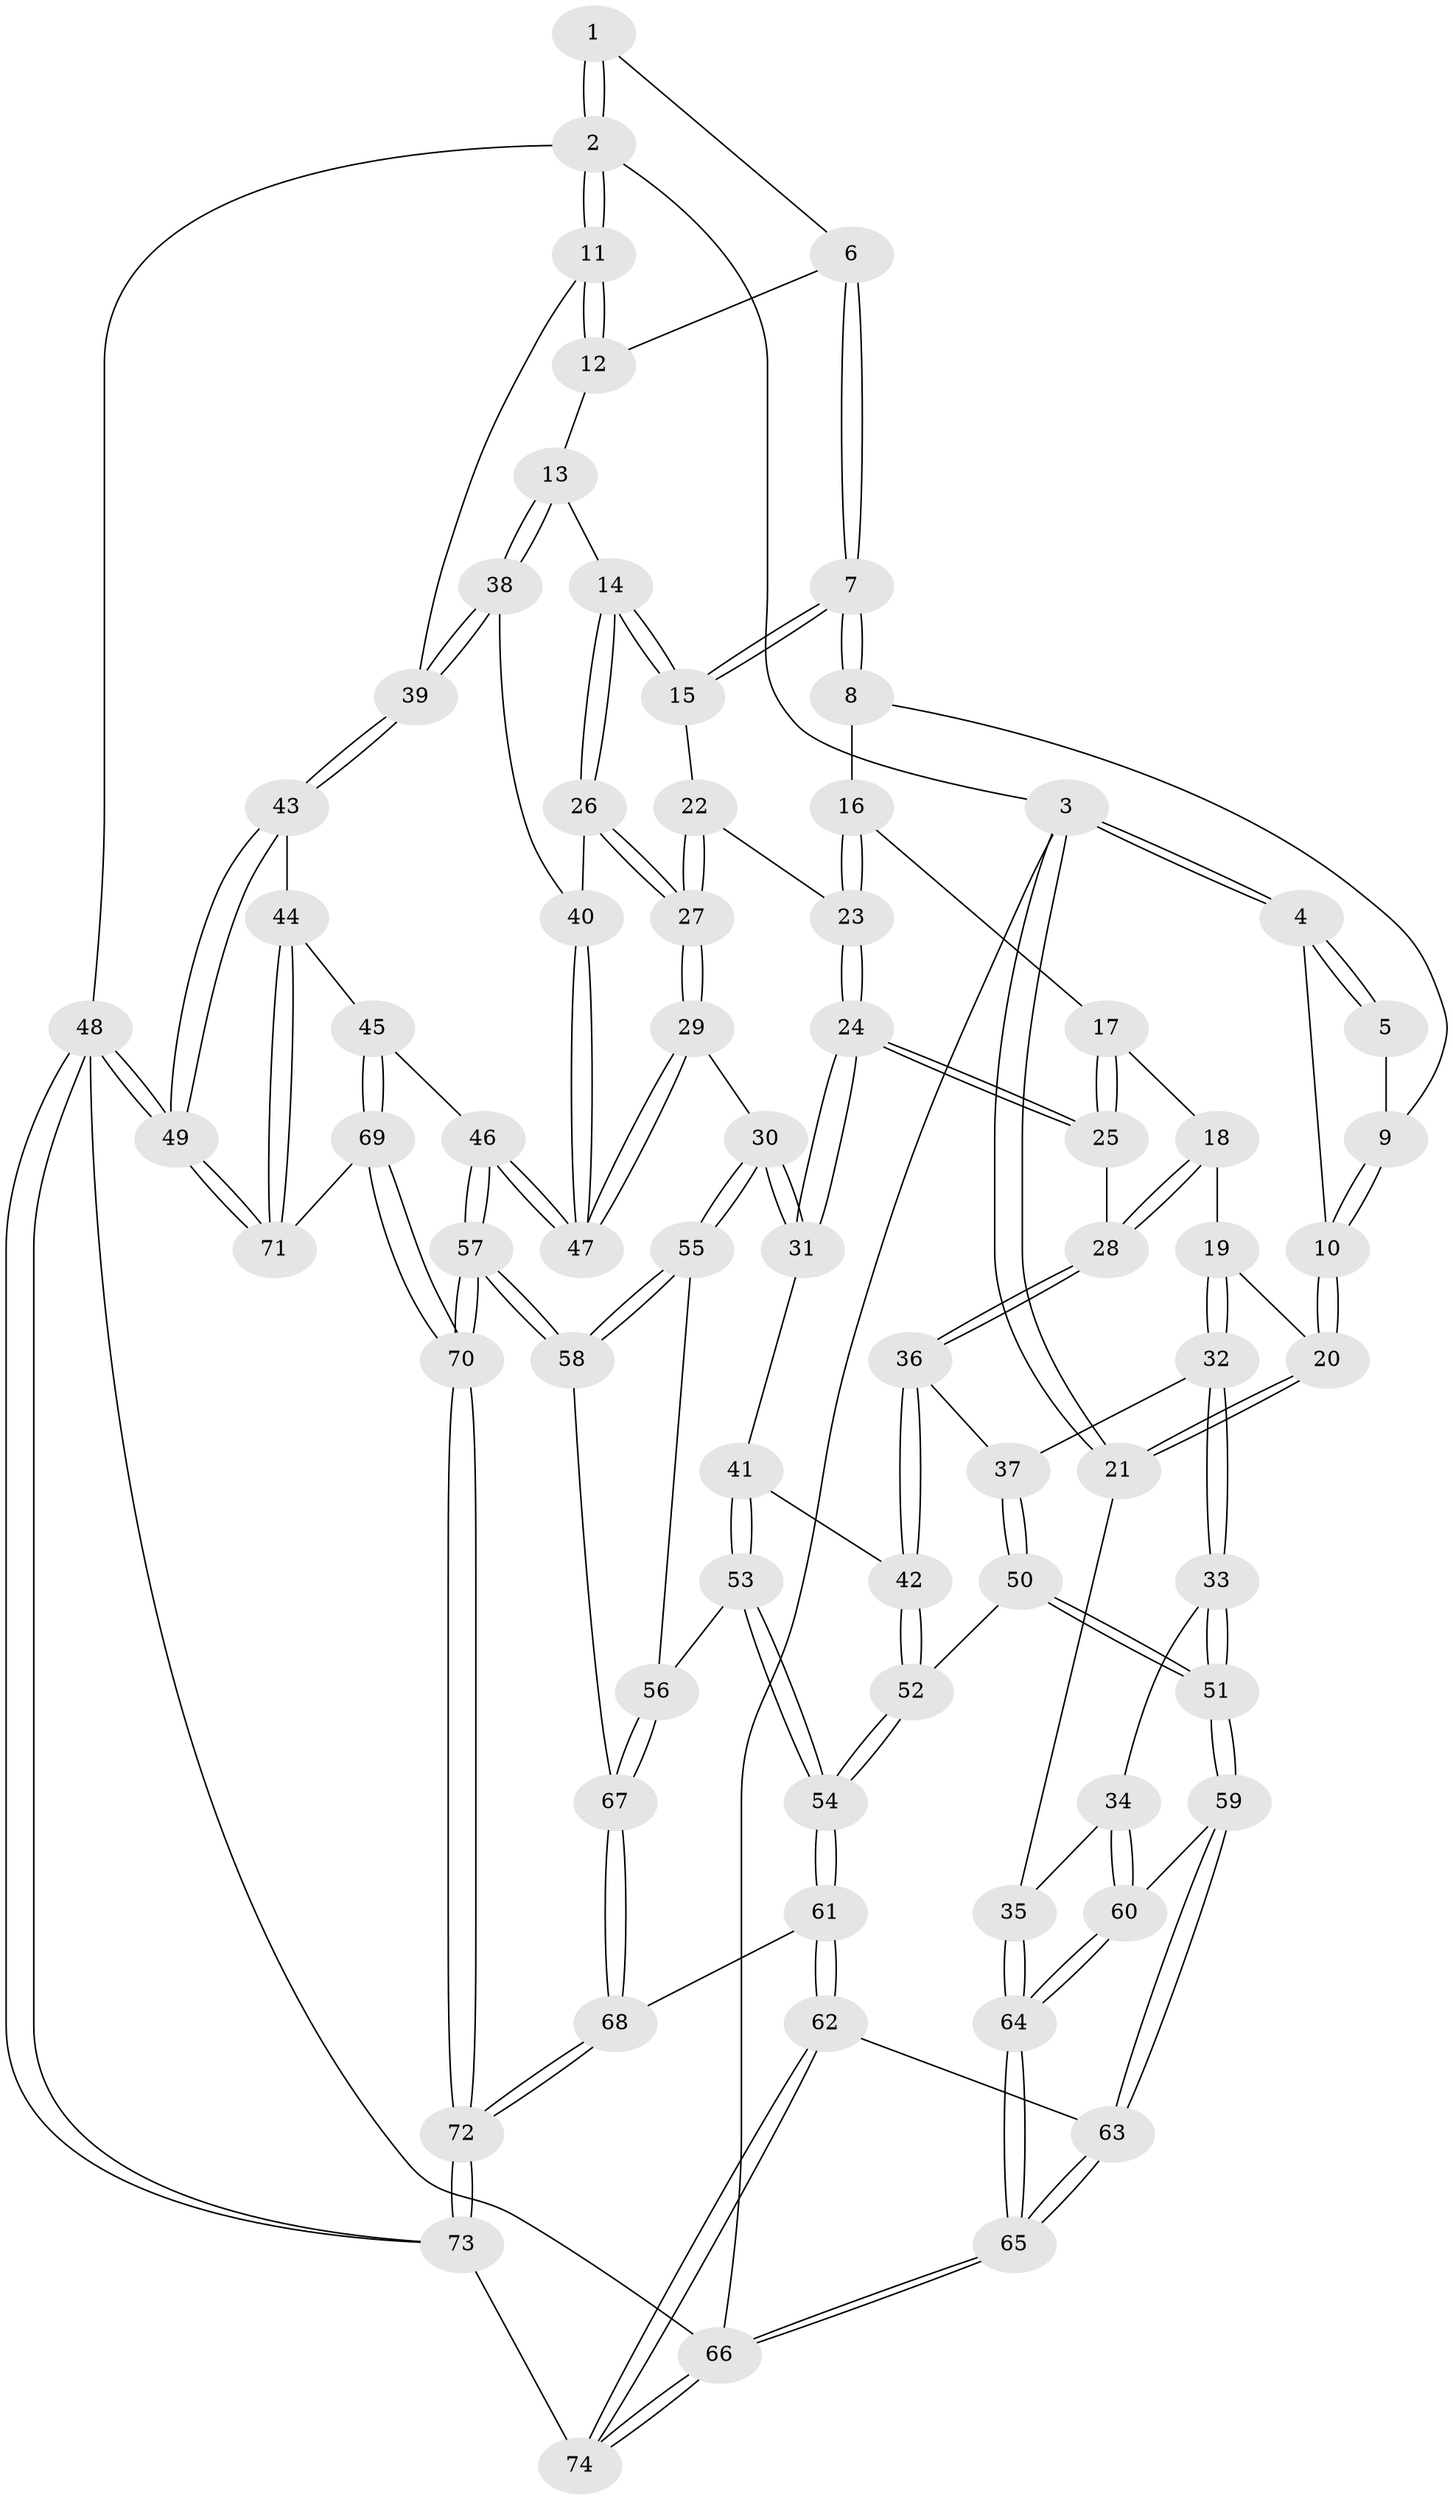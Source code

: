 // Generated by graph-tools (version 1.1) at 2025/03/03/09/25 03:03:13]
// undirected, 74 vertices, 182 edges
graph export_dot {
graph [start="1"]
  node [color=gray90,style=filled];
  1 [pos="+0.7992751803780646+0"];
  2 [pos="+1+0"];
  3 [pos="+0+0"];
  4 [pos="+0+0"];
  5 [pos="+0.36155569679184707+0"];
  6 [pos="+0.6904618663885584+0.052958107617519075"];
  7 [pos="+0.5711923610099331+0.18652761950583133"];
  8 [pos="+0.37617677655955306+0"];
  9 [pos="+0.3577600692269142+0"];
  10 [pos="+0.15210610980292677+0.13913785032993684"];
  11 [pos="+1+0.03645768938518595"];
  12 [pos="+0.7541667702237663+0.12014922044576243"];
  13 [pos="+0.8066956583889189+0.2578465101358887"];
  14 [pos="+0.757215609864378+0.27318331284569347"];
  15 [pos="+0.5712303242973705+0.18768264116105435"];
  16 [pos="+0.342907579173728+0.19745560006160795"];
  17 [pos="+0.3006316492608334+0.2362389327961549"];
  18 [pos="+0.18399738747526198+0.24211921301675704"];
  19 [pos="+0.1668012776892857+0.23595073892659454"];
  20 [pos="+0.13261998196582678+0.19659813607329005"];
  21 [pos="+0+0.2345107615946267"];
  22 [pos="+0.5438292639759039+0.22962315399433442"];
  23 [pos="+0.509456254630155+0.2520512619689998"];
  24 [pos="+0.4204942630356571+0.38290687975522214"];
  25 [pos="+0.37987311026585346+0.35778347203576544"];
  26 [pos="+0.6937277559079814+0.4279820268126876"];
  27 [pos="+0.659902897042708+0.48093724825474676"];
  28 [pos="+0.2563600522030479+0.36551110888859817"];
  29 [pos="+0.6518123621379934+0.5225254037244826"];
  30 [pos="+0.6382758834616089+0.5283446333700023"];
  31 [pos="+0.4330601416457112+0.4841526030759865"];
  32 [pos="+0.11412128773162128+0.4323825745973409"];
  33 [pos="+0+0.4996132076579611"];
  34 [pos="+0+0.4848797893748193"];
  35 [pos="+0+0.4749984711848877"];
  36 [pos="+0.22494280776586756+0.46586120330899594"];
  37 [pos="+0.22222358578148238+0.466465146760689"];
  38 [pos="+0.9302608811592482+0.25962756663389436"];
  39 [pos="+1+0.1152421559673609"];
  40 [pos="+0.884430503382902+0.38488540576514974"];
  41 [pos="+0.3978005511565482+0.5142114573493946"];
  42 [pos="+0.3689068859016822+0.5152216402844181"];
  43 [pos="+1+0.6788659798017167"];
  44 [pos="+0.9381646501904954+0.644291364158627"];
  45 [pos="+0.9113321839307442+0.6386576655293285"];
  46 [pos="+0.8643672868986951+0.6163814421611303"];
  47 [pos="+0.8571536304665609+0.6090920956482211"];
  48 [pos="+1+1"];
  49 [pos="+1+1"];
  50 [pos="+0.1688138807016566+0.6374722859070582"];
  51 [pos="+0.12795725302788075+0.6458577770380418"];
  52 [pos="+0.2097707724771685+0.6477951754501884"];
  53 [pos="+0.39684679611916546+0.6986853809529652"];
  54 [pos="+0.3307165357061161+0.7647891578567919"];
  55 [pos="+0.5934591692067877+0.6554390358037924"];
  56 [pos="+0.5150923779811855+0.7183475143739357"];
  57 [pos="+0.6863915228058979+0.7995112778324468"];
  58 [pos="+0.6816826530690238+0.7967512346106356"];
  59 [pos="+0.09466629309620808+0.7486062251815764"];
  60 [pos="+0.056659275908946476+0.7467388338788882"];
  61 [pos="+0.32691599069385013+0.7853404550805334"];
  62 [pos="+0.22723431036209896+0.8966634550463684"];
  63 [pos="+0.1267993281867024+0.8436155170130836"];
  64 [pos="+0+0.7500633929266499"];
  65 [pos="+0+1"];
  66 [pos="+0+1"];
  67 [pos="+0.5370823660986515+0.8105142181022686"];
  68 [pos="+0.4994403370557052+0.901941548088676"];
  69 [pos="+0.7871622537214397+0.8970763423725783"];
  70 [pos="+0.7170916144945618+0.9037665427535163"];
  71 [pos="+0.850255882404154+0.9226692379673581"];
  72 [pos="+0.5598364325460847+1"];
  73 [pos="+0.5451659604392496+1"];
  74 [pos="+0.27841859013867293+1"];
  1 -- 2;
  1 -- 2;
  1 -- 6;
  2 -- 3;
  2 -- 11;
  2 -- 11;
  2 -- 48;
  3 -- 4;
  3 -- 4;
  3 -- 21;
  3 -- 21;
  3 -- 66;
  4 -- 5;
  4 -- 5;
  4 -- 10;
  5 -- 9;
  6 -- 7;
  6 -- 7;
  6 -- 12;
  7 -- 8;
  7 -- 8;
  7 -- 15;
  7 -- 15;
  8 -- 9;
  8 -- 16;
  9 -- 10;
  9 -- 10;
  10 -- 20;
  10 -- 20;
  11 -- 12;
  11 -- 12;
  11 -- 39;
  12 -- 13;
  13 -- 14;
  13 -- 38;
  13 -- 38;
  14 -- 15;
  14 -- 15;
  14 -- 26;
  14 -- 26;
  15 -- 22;
  16 -- 17;
  16 -- 23;
  16 -- 23;
  17 -- 18;
  17 -- 25;
  17 -- 25;
  18 -- 19;
  18 -- 28;
  18 -- 28;
  19 -- 20;
  19 -- 32;
  19 -- 32;
  20 -- 21;
  20 -- 21;
  21 -- 35;
  22 -- 23;
  22 -- 27;
  22 -- 27;
  23 -- 24;
  23 -- 24;
  24 -- 25;
  24 -- 25;
  24 -- 31;
  24 -- 31;
  25 -- 28;
  26 -- 27;
  26 -- 27;
  26 -- 40;
  27 -- 29;
  27 -- 29;
  28 -- 36;
  28 -- 36;
  29 -- 30;
  29 -- 47;
  29 -- 47;
  30 -- 31;
  30 -- 31;
  30 -- 55;
  30 -- 55;
  31 -- 41;
  32 -- 33;
  32 -- 33;
  32 -- 37;
  33 -- 34;
  33 -- 51;
  33 -- 51;
  34 -- 35;
  34 -- 60;
  34 -- 60;
  35 -- 64;
  35 -- 64;
  36 -- 37;
  36 -- 42;
  36 -- 42;
  37 -- 50;
  37 -- 50;
  38 -- 39;
  38 -- 39;
  38 -- 40;
  39 -- 43;
  39 -- 43;
  40 -- 47;
  40 -- 47;
  41 -- 42;
  41 -- 53;
  41 -- 53;
  42 -- 52;
  42 -- 52;
  43 -- 44;
  43 -- 49;
  43 -- 49;
  44 -- 45;
  44 -- 71;
  44 -- 71;
  45 -- 46;
  45 -- 69;
  45 -- 69;
  46 -- 47;
  46 -- 47;
  46 -- 57;
  46 -- 57;
  48 -- 49;
  48 -- 49;
  48 -- 73;
  48 -- 73;
  48 -- 66;
  49 -- 71;
  49 -- 71;
  50 -- 51;
  50 -- 51;
  50 -- 52;
  51 -- 59;
  51 -- 59;
  52 -- 54;
  52 -- 54;
  53 -- 54;
  53 -- 54;
  53 -- 56;
  54 -- 61;
  54 -- 61;
  55 -- 56;
  55 -- 58;
  55 -- 58;
  56 -- 67;
  56 -- 67;
  57 -- 58;
  57 -- 58;
  57 -- 70;
  57 -- 70;
  58 -- 67;
  59 -- 60;
  59 -- 63;
  59 -- 63;
  60 -- 64;
  60 -- 64;
  61 -- 62;
  61 -- 62;
  61 -- 68;
  62 -- 63;
  62 -- 74;
  62 -- 74;
  63 -- 65;
  63 -- 65;
  64 -- 65;
  64 -- 65;
  65 -- 66;
  65 -- 66;
  66 -- 74;
  66 -- 74;
  67 -- 68;
  67 -- 68;
  68 -- 72;
  68 -- 72;
  69 -- 70;
  69 -- 70;
  69 -- 71;
  70 -- 72;
  70 -- 72;
  72 -- 73;
  72 -- 73;
  73 -- 74;
}
